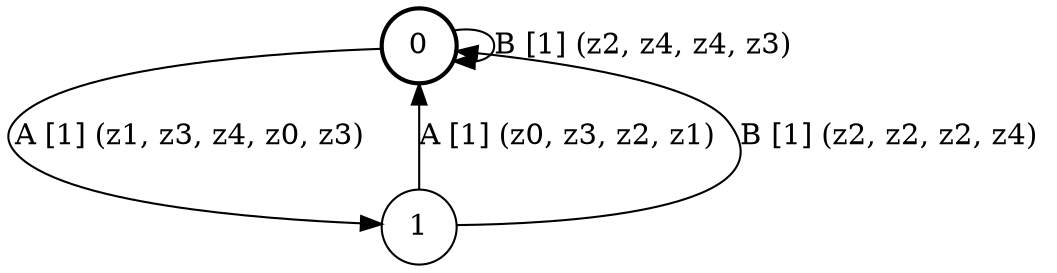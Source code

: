 # generated file, don't try to modify
# command: dot -Tpng <filename> > tree.png
digraph Automaton {
    node [shape = circle];
    0 [style = "bold"];
    0 -> 1 [label = "A [1] (z1, z3, z4, z0, z3) "];
    0 -> 0 [label = "B [1] (z2, z4, z4, z3) "];
    1 -> 0 [label = "A [1] (z0, z3, z2, z1) "];
    1 -> 0 [label = "B [1] (z2, z2, z2, z4) "];
}
